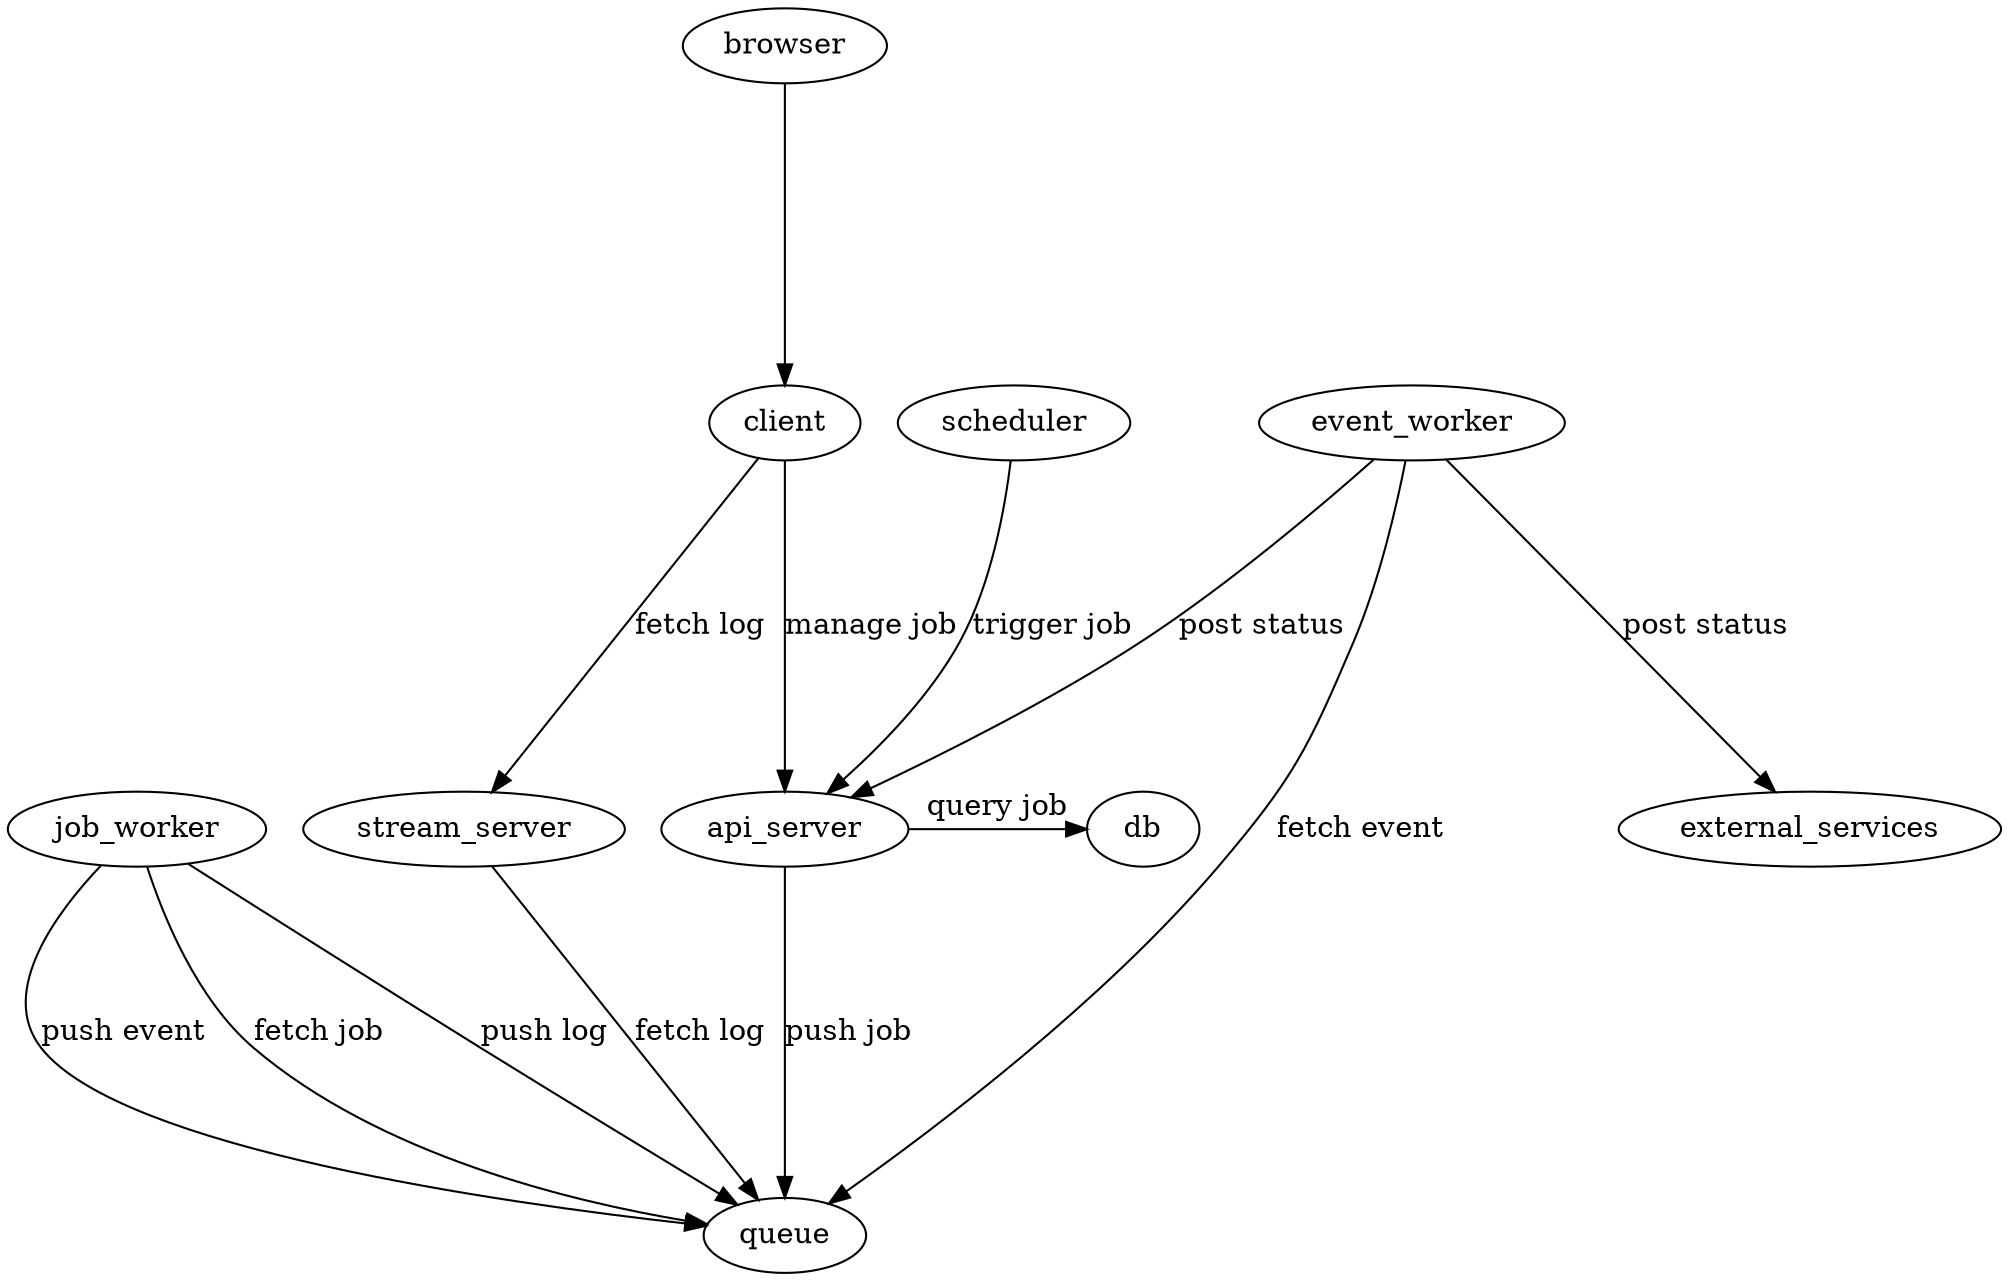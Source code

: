 digraph {
  graph [ ranksep=2.0; ]

  job_worker -> queue [label="push event"];
  job_worker -> queue [label="fetch job"];
  job_worker -> queue [label="push log"];

  api_server -> queue [label="push job"; weight=10];
  api_server -> db [label="query job"];

  scheduler -> api_server [label="trigger job"];

  client -> api_server [label="manage job"; weight=10];
  client -> stream_server [label="fetch log"];

  stream_server -> queue [label="fetch log"];

  event_worker -> queue [label="fetch event"];
  event_worker -> api_server [label="post status"];
  event_worker -> external_services [label="post status"];

  browser -> client;

  { rank = same; api_server; db }
}
